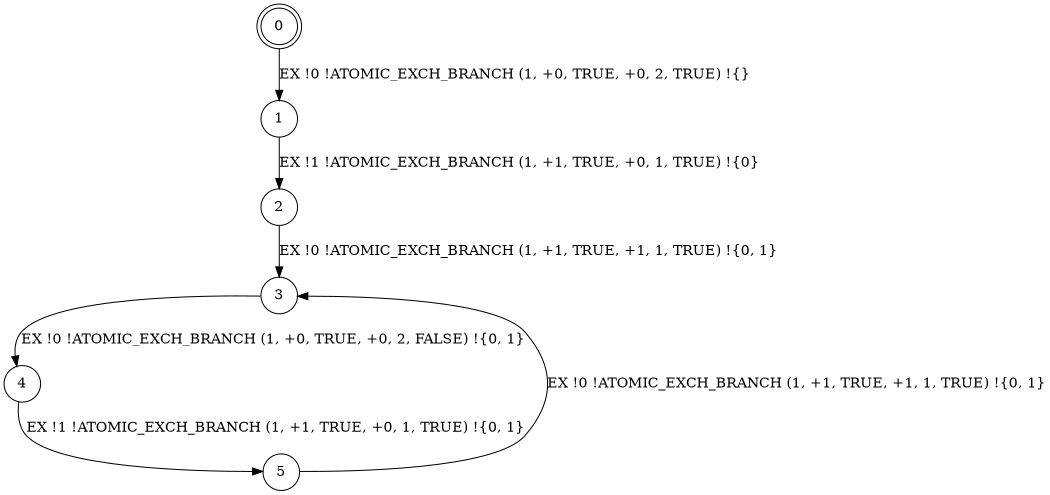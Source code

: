 digraph BCG {
size = "7, 10.5";
center = TRUE;
node [shape = circle];
0 [peripheries = 2];
0 -> 1 [label = "EX !0 !ATOMIC_EXCH_BRANCH (1, +0, TRUE, +0, 2, TRUE) !{}"];
1 -> 2 [label = "EX !1 !ATOMIC_EXCH_BRANCH (1, +1, TRUE, +0, 1, TRUE) !{0}"];
2 -> 3 [label = "EX !0 !ATOMIC_EXCH_BRANCH (1, +1, TRUE, +1, 1, TRUE) !{0, 1}"];
3 -> 4 [label = "EX !0 !ATOMIC_EXCH_BRANCH (1, +0, TRUE, +0, 2, FALSE) !{0, 1}"];
4 -> 5 [label = "EX !1 !ATOMIC_EXCH_BRANCH (1, +1, TRUE, +0, 1, TRUE) !{0, 1}"];
5 -> 3 [label = "EX !0 !ATOMIC_EXCH_BRANCH (1, +1, TRUE, +1, 1, TRUE) !{0, 1}"];
}
